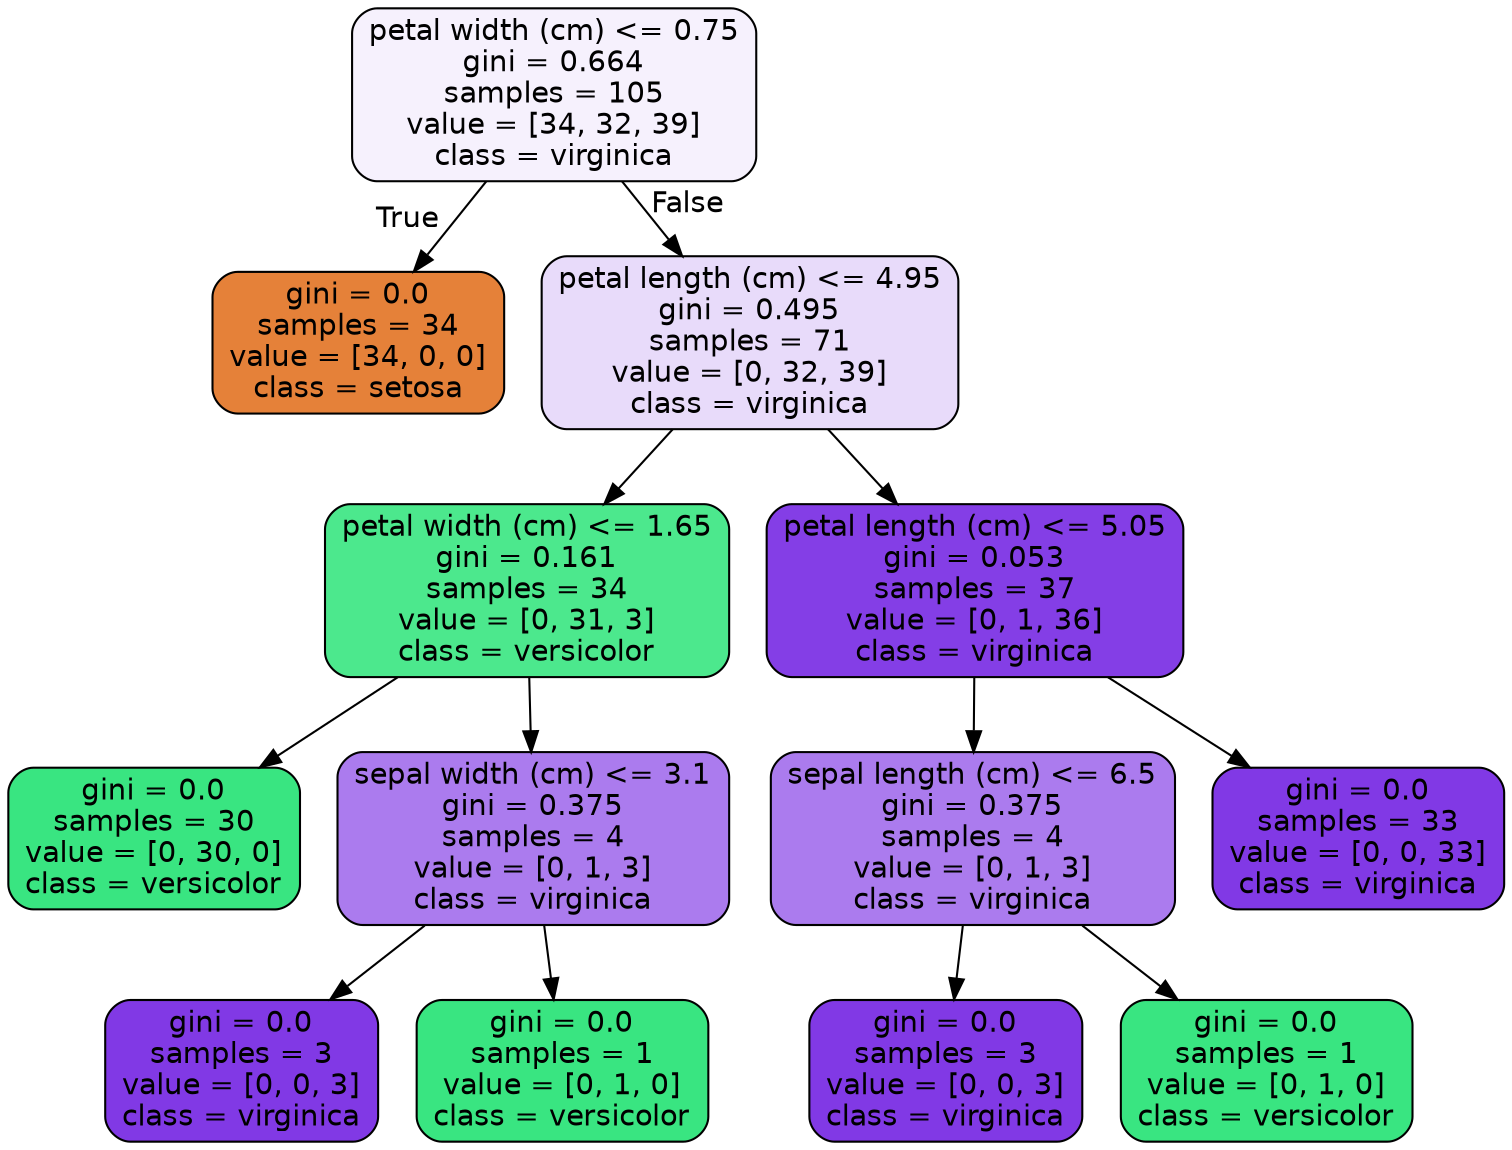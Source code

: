 digraph Tree {
node [shape=box, style="filled, rounded", color="black", fontname=helvetica] ;
edge [fontname=helvetica] ;
0 [label="petal width (cm) <= 0.75\ngini = 0.664\nsamples = 105\nvalue = [34, 32, 39]\nclass = virginica", fillcolor="#8139e512"] ;
1 [label="gini = 0.0\nsamples = 34\nvalue = [34, 0, 0]\nclass = setosa", fillcolor="#e58139ff"] ;
0 -> 1 [labeldistance=2.5, labelangle=45, headlabel="True"] ;
2 [label="petal length (cm) <= 4.95\ngini = 0.495\nsamples = 71\nvalue = [0, 32, 39]\nclass = virginica", fillcolor="#8139e52e"] ;
0 -> 2 [labeldistance=2.5, labelangle=-45, headlabel="False"] ;
3 [label="petal width (cm) <= 1.65\ngini = 0.161\nsamples = 34\nvalue = [0, 31, 3]\nclass = versicolor", fillcolor="#39e581e6"] ;
2 -> 3 ;
4 [label="gini = 0.0\nsamples = 30\nvalue = [0, 30, 0]\nclass = versicolor", fillcolor="#39e581ff"] ;
3 -> 4 ;
5 [label="sepal width (cm) <= 3.1\ngini = 0.375\nsamples = 4\nvalue = [0, 1, 3]\nclass = virginica", fillcolor="#8139e5aa"] ;
3 -> 5 ;
6 [label="gini = 0.0\nsamples = 3\nvalue = [0, 0, 3]\nclass = virginica", fillcolor="#8139e5ff"] ;
5 -> 6 ;
7 [label="gini = 0.0\nsamples = 1\nvalue = [0, 1, 0]\nclass = versicolor", fillcolor="#39e581ff"] ;
5 -> 7 ;
8 [label="petal length (cm) <= 5.05\ngini = 0.053\nsamples = 37\nvalue = [0, 1, 36]\nclass = virginica", fillcolor="#8139e5f8"] ;
2 -> 8 ;
9 [label="sepal length (cm) <= 6.5\ngini = 0.375\nsamples = 4\nvalue = [0, 1, 3]\nclass = virginica", fillcolor="#8139e5aa"] ;
8 -> 9 ;
10 [label="gini = 0.0\nsamples = 3\nvalue = [0, 0, 3]\nclass = virginica", fillcolor="#8139e5ff"] ;
9 -> 10 ;
11 [label="gini = 0.0\nsamples = 1\nvalue = [0, 1, 0]\nclass = versicolor", fillcolor="#39e581ff"] ;
9 -> 11 ;
12 [label="gini = 0.0\nsamples = 33\nvalue = [0, 0, 33]\nclass = virginica", fillcolor="#8139e5ff"] ;
8 -> 12 ;
}